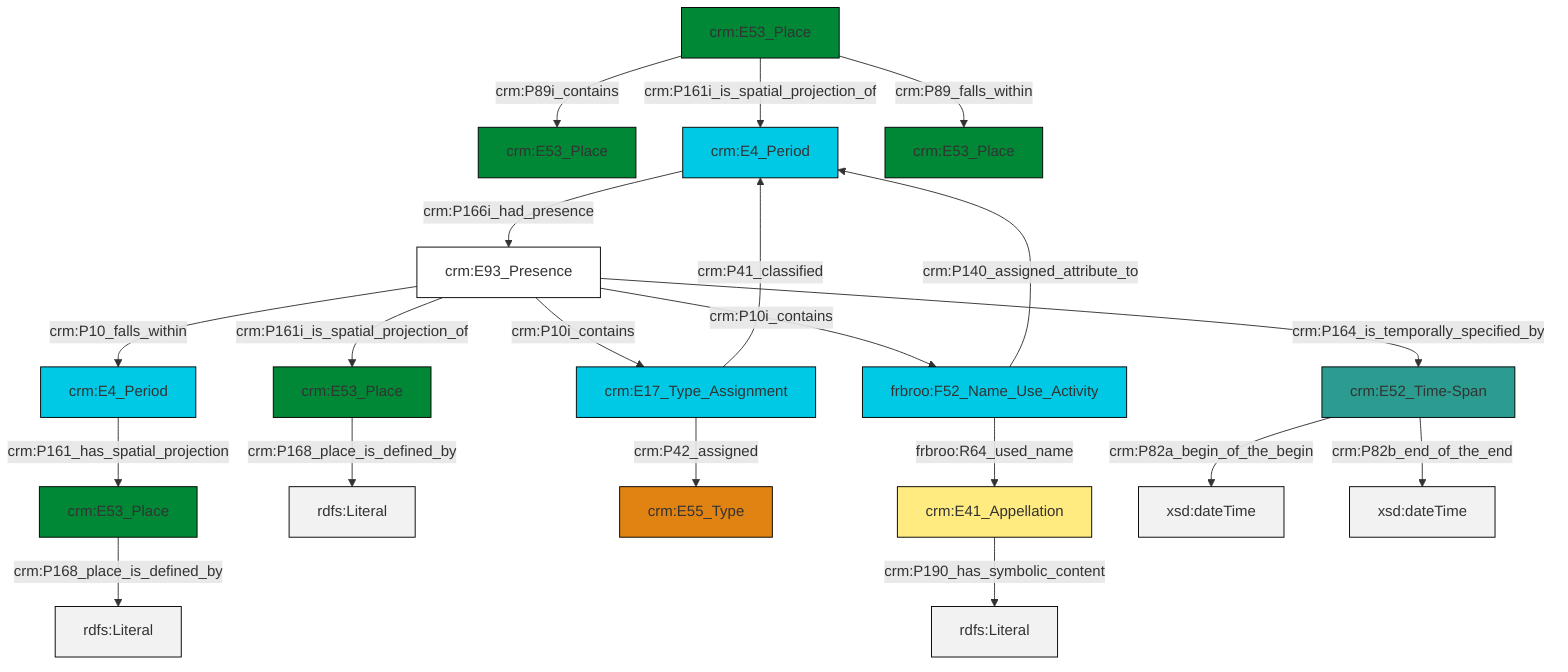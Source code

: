 graph TD
classDef Literal fill:#f2f2f2,stroke:#000000;
classDef CRM_Entity fill:#FFFFFF,stroke:#000000;
classDef Temporal_Entity fill:#00C9E6, stroke:#000000;
classDef Type fill:#E18312, stroke:#000000;
classDef Time-Span fill:#2C9C91, stroke:#000000;
classDef Appellation fill:#FFEB7F, stroke:#000000;
classDef Place fill:#008836, stroke:#000000;
classDef Persistent_Item fill:#B266B2, stroke:#000000;
classDef Conceptual_Object fill:#FFD700, stroke:#000000;
classDef Physical_Thing fill:#D2B48C, stroke:#000000;
classDef Actor fill:#f58aad, stroke:#000000;
classDef PC_Classes fill:#4ce600, stroke:#000000;
classDef Multi fill:#cccccc,stroke:#000000;

6["crm:E93_Presence"]:::CRM_Entity -->|crm:P10i_contains| 7["crm:E17_Type_Assignment"]:::Temporal_Entity
8["crm:E4_Period"]:::Temporal_Entity -->|crm:P166i_had_presence| 6["crm:E93_Presence"]:::CRM_Entity
10["crm:E53_Place"]:::Place -->|crm:P168_place_is_defined_by| 11[rdfs:Literal]:::Literal
7["crm:E17_Type_Assignment"]:::Temporal_Entity -->|crm:P41_classified| 8["crm:E4_Period"]:::Temporal_Entity
2["crm:E53_Place"]:::Place -->|crm:P89i_contains| 0["crm:E53_Place"]:::Place
14["crm:E53_Place"]:::Place -->|crm:P168_place_is_defined_by| 15[rdfs:Literal]:::Literal
6["crm:E93_Presence"]:::CRM_Entity -->|crm:P10_falls_within| 16["crm:E4_Period"]:::Temporal_Entity
2["crm:E53_Place"]:::Place -->|crm:P161i_is_spatial_projection_of| 8["crm:E4_Period"]:::Temporal_Entity
16["crm:E4_Period"]:::Temporal_Entity -->|crm:P161_has_spatial_projection| 10["crm:E53_Place"]:::Place
4["frbroo:F52_Name_Use_Activity"]:::Temporal_Entity -->|crm:P140_assigned_attribute_to| 8["crm:E4_Period"]:::Temporal_Entity
6["crm:E93_Presence"]:::CRM_Entity -->|crm:P164_is_temporally_specified_by| 12["crm:E52_Time-Span"]:::Time-Span
12["crm:E52_Time-Span"]:::Time-Span -->|crm:P82a_begin_of_the_begin| 26[xsd:dateTime]:::Literal
6["crm:E93_Presence"]:::CRM_Entity -->|crm:P161i_is_spatial_projection_of| 14["crm:E53_Place"]:::Place
7["crm:E17_Type_Assignment"]:::Temporal_Entity -->|crm:P42_assigned| 19["crm:E55_Type"]:::Type
6["crm:E93_Presence"]:::CRM_Entity -->|crm:P10i_contains| 4["frbroo:F52_Name_Use_Activity"]:::Temporal_Entity
12["crm:E52_Time-Span"]:::Time-Span -->|crm:P82b_end_of_the_end| 27[xsd:dateTime]:::Literal
2["crm:E53_Place"]:::Place -->|crm:P89_falls_within| 28["crm:E53_Place"]:::Place
22["crm:E41_Appellation"]:::Appellation -->|crm:P190_has_symbolic_content| 29[rdfs:Literal]:::Literal
4["frbroo:F52_Name_Use_Activity"]:::Temporal_Entity -->|frbroo:R64_used_name| 22["crm:E41_Appellation"]:::Appellation